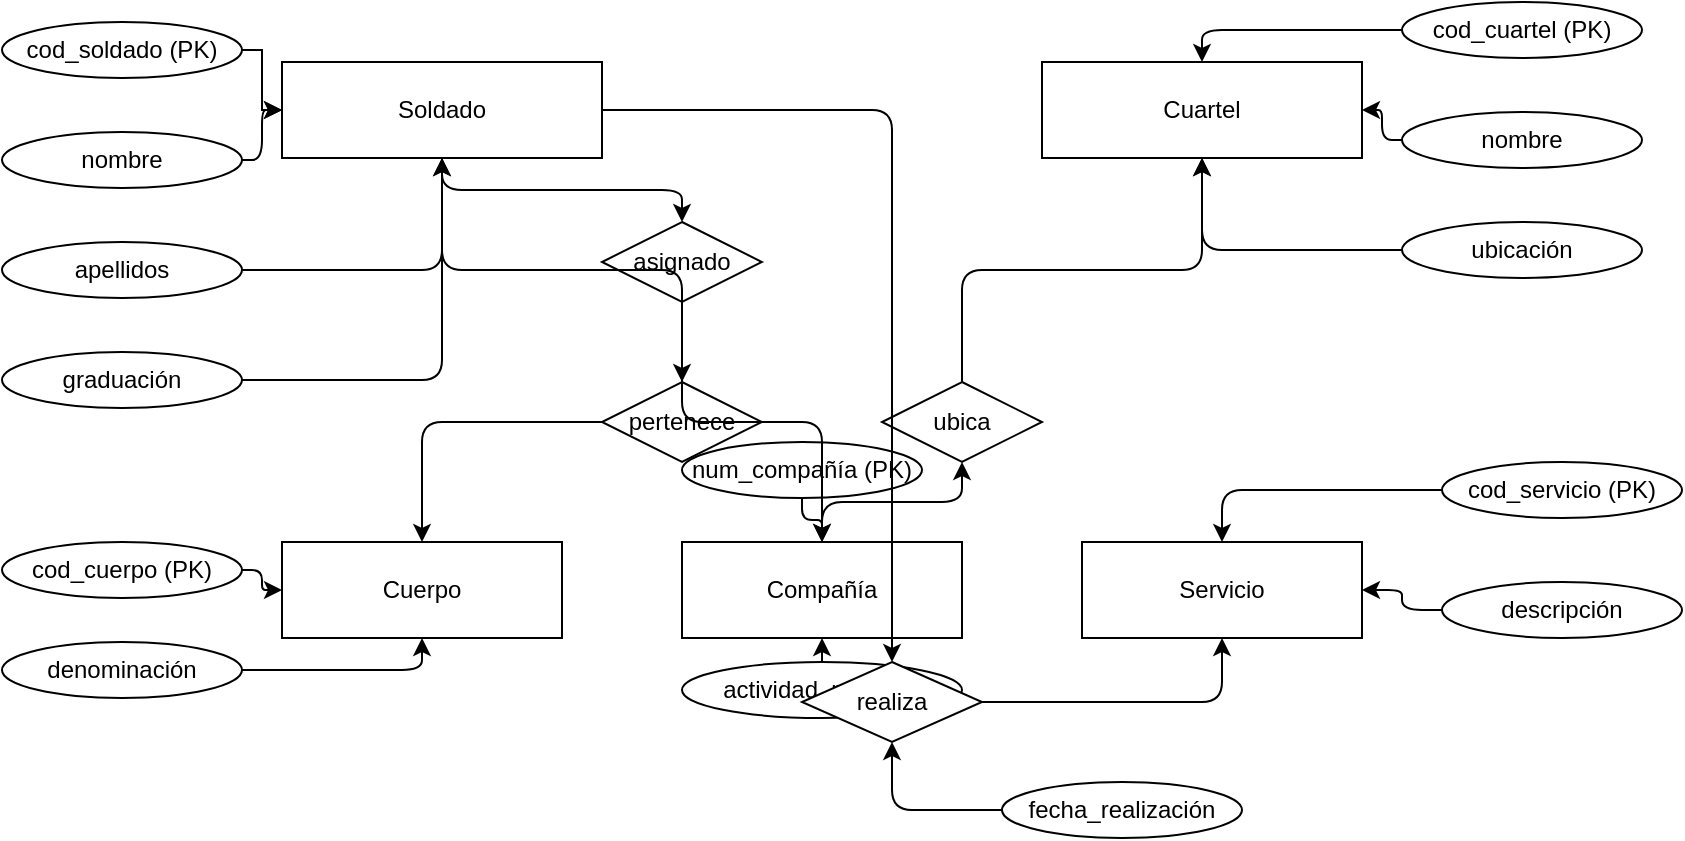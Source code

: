 <?xml version="1.0" encoding="UTF-8"?>
<mxfile>
  <diagram id="servicio_militar" name="Servicio Militar (Chen) - Con líneas">
    <mxGraphModel dx="1216" dy="768" grid="1" gridSize="10" guides="1" tooltips="1" connect="1" arrows="1" page="1" pageScale="1" pageWidth="1100" pageHeight="850">
      <root>
        <mxCell id="0"/>
        <mxCell id="1" parent="0"/>

        <!-- ENTIDAD: Soldado -->
        <mxCell id="e_soldado" value="Soldado" style="shape=rectangle;whiteSpace=wrap;html=1;strokeColor=#000000;" vertex="1" parent="1">
          <mxGeometry x="160" y="60" width="160" height="48" as="geometry"/>
        </mxCell>

        <!-- ATRIBUTOS de Soldado -->
        <mxCell id="a_cod_soldado" value="cod_soldado (PK)" style="shape=ellipse;whiteSpace=wrap;html=1;" vertex="1" parent="1">
          <mxGeometry x="20" y="40" width="120" height="28" as="geometry"/>
        </mxCell>
        <mxCell id="a_nombre" value="nombre" style="shape=ellipse;whiteSpace=wrap;html=1;" vertex="1" parent="1">
          <mxGeometry x="20" y="95" width="120" height="28" as="geometry"/>
        </mxCell>
        <mxCell id="a_apellidos" value="apellidos" style="shape=ellipse;whiteSpace=wrap;html=1;" vertex="1" parent="1">
          <mxGeometry x="20" y="150" width="120" height="28" as="geometry"/>
        </mxCell>
        <mxCell id="a_graduacion" value="graduación" style="shape=ellipse;whiteSpace=wrap;html=1;" vertex="1" parent="1">
          <mxGeometry x="20" y="205" width="120" height="28" as="geometry"/>
        </mxCell>

        <!-- ENTIDAD: Cuartel -->
        <mxCell id="e_cuartel" value="Cuartel" style="shape=rectangle;whiteSpace=wrap;html=1;strokeColor=#000000;" vertex="1" parent="1">
          <mxGeometry x="540" y="60" width="160" height="48" as="geometry"/>
        </mxCell>

        <!-- ATRIBUTOS de Cuartel -->
        <mxCell id="a_cod_cuartel" value="cod_cuartel (PK)" style="shape=ellipse;whiteSpace=wrap;html=1;" vertex="1" parent="1">
          <mxGeometry x="720" y="30" width="120" height="28" as="geometry"/>
        </mxCell>
        <mxCell id="a_nombre_cuartel" value="nombre" style="shape=ellipse;whiteSpace=wrap;html=1;" vertex="1" parent="1">
          <mxGeometry x="720" y="85" width="120" height="28" as="geometry"/>
        </mxCell>
        <mxCell id="a_ubicacion" value="ubicación" style="shape=ellipse;whiteSpace=wrap;html=1;" vertex="1" parent="1">
          <mxGeometry x="720" y="140" width="120" height="28" as="geometry"/>
        </mxCell>

        <!-- ENTIDAD: Cuerpo -->
        <mxCell id="e_cuerpo" value="Cuerpo" style="shape=rectangle;whiteSpace=wrap;html=1;strokeColor=#000000;" vertex="1" parent="1">
          <mxGeometry x="160" y="300" width="140" height="48" as="geometry"/>
        </mxCell>

        <!-- ATRIBUTOS de Cuerpo -->
        <mxCell id="a_cod_cuerpo" value="cod_cuerpo (PK)" style="shape=ellipse;whiteSpace=wrap;html=1;" vertex="1" parent="1">
          <mxGeometry x="20" y="300" width="120" height="28" as="geometry"/>
        </mxCell>
        <mxCell id="a_denominacion" value="denominación" style="shape=ellipse;whiteSpace=wrap;html=1;" vertex="1" parent="1">
          <mxGeometry x="20" y="350" width="120" height="28" as="geometry"/>
        </mxCell>

        <!-- ENTIDAD: Compañía -->
        <mxCell id="e_compania" value="Compañía" style="shape=rectangle;whiteSpace=wrap;html=1;strokeColor=#000000;" vertex="1" parent="1">
          <mxGeometry x="360" y="300" width="140" height="48" as="geometry"/>
        </mxCell>

        <!-- ATRIBUTOS de Compañía -->
        <mxCell id="a_num_compania" value="num_compañía (PK)" style="shape=ellipse;whiteSpace=wrap;html=1;" vertex="1" parent="1">
          <mxGeometry x="360" y="250" width="120" height="28" as="geometry"/>
        </mxCell>
        <mxCell id="a_actividad" value="actividad_principal" style="shape=ellipse;whiteSpace=wrap;html=1;" vertex="1" parent="1">
          <mxGeometry x="360" y="360" width="140" height="28" as="geometry"/>
        </mxCell>

        <!-- ENTIDAD: Servicio -->
        <mxCell id="e_servicio" value="Servicio" style="shape=rectangle;whiteSpace=wrap;html=1;strokeColor=#000000;" vertex="1" parent="1">
          <mxGeometry x="560" y="300" width="140" height="48" as="geometry"/>
        </mxCell>

        <!-- ATRIBUTOS de Servicio -->
        <mxCell id="a_cod_servicio" value="cod_servicio (PK)" style="shape=ellipse;whiteSpace=wrap;html=1;" vertex="1" parent="1">
          <mxGeometry x="740" y="260" width="120" height="28" as="geometry"/>
        </mxCell>
        <mxCell id="a_descripcion" value="descripción" style="shape=ellipse;whiteSpace=wrap;html=1;" vertex="1" parent="1">
          <mxGeometry x="740" y="320" width="120" height="28" as="geometry"/>
        </mxCell>

        <!-- RELACIONES (rombos) -->
        <mxCell id="r_pertenece" value="pertenece" style="shape=rhombus;whiteSpace=wrap;html=1;strokeColor=#000000;" vertex="1" parent="1">
          <mxGeometry x="320" y="220" width="80" height="40" as="geometry"/>
        </mxCell>

        <mxCell id="r_asignado" value="asignado" style="shape=rhombus;whiteSpace=wrap;html=1;strokeColor=#000000;" vertex="1" parent="1">
          <mxGeometry x="320" y="140" width="80" height="40" as="geometry"/>
        </mxCell>

        <mxCell id="r_ubica" value="ubica" style="shape=rhombus;whiteSpace=wrap;html=1;strokeColor=#000000;" vertex="1" parent="1">
          <mxGeometry x="460" y="220" width="80" height="40" as="geometry"/>
        </mxCell>

        <mxCell id="r_realiza" value="realiza" style="shape=rhombus;whiteSpace=wrap;html=1;strokeColor=#000000;" vertex="1" parent="1">
          <mxGeometry x="420" y="360" width="90" height="40" as="geometry"/>
        </mxCell>

        <!-- ATRIBUTO de la relación realiza (fecha) -->
        <mxCell id="a_fecha_realizacion" value="fecha_realización" style="shape=ellipse;whiteSpace=wrap;html=1;" vertex="1" parent="1">
          <mxGeometry x="520" y="420" width="120" height="28" as="geometry"/>
        </mxCell>

        <!-- ============ EDGES atributos -> entidad ============ -->
        <mxCell id="edge_a_cod_soldado" edge="1" source="a_cod_soldado" target="e_soldado" parent="1" style="edgeStyle=orthogonalEdgeStyle;rounded=0;html=1;">
          <mxGeometry relative="1" as="geometry"/>
        </mxCell>
        <mxCell id="edge_a_nombre" edge="1" source="a_nombre" target="e_soldado" parent="1" style="edgeStyle=orthogonalEdgeStyle;html=1;">
          <mxGeometry relative="1" as="geometry"/>
        </mxCell>
        <mxCell id="edge_a_apellidos" edge="1" source="a_apellidos" target="e_soldado" parent="1" style="edgeStyle=orthogonalEdgeStyle;html=1;">
          <mxGeometry relative="1" as="geometry"/>
        </mxCell>
        <mxCell id="edge_a_graduacion" edge="1" source="a_graduacion" target="e_soldado" parent="1" style="edgeStyle=orthogonalEdgeStyle;html=1;">
          <mxGeometry relative="1" as="geometry"/>
        </mxCell>

        <mxCell id="edge_a_cod_cuartel" edge="1" source="a_cod_cuartel" target="e_cuartel" parent="1" style="edgeStyle=orthogonalEdgeStyle;html=1;">
          <mxGeometry relative="1" as="geometry"/>
        </mxCell>
        <mxCell id="edge_a_nombre_cuartel" edge="1" source="a_nombre_cuartel" target="e_cuartel" parent="1" style="edgeStyle=orthogonalEdgeStyle;html=1;">
          <mxGeometry relative="1" as="geometry"/>
        </mxCell>
        <mxCell id="edge_a_ubicacion" edge="1" source="a_ubicacion" target="e_cuartel" parent="1" style="edgeStyle=orthogonalEdgeStyle;html=1;">
          <mxGeometry relative="1" as="geometry"/>
        </mxCell>

        <mxCell id="edge_a_cod_cuerpo" edge="1" source="a_cod_cuerpo" target="e_cuerpo" parent="1" style="edgeStyle=orthogonalEdgeStyle;html=1;">
          <mxGeometry relative="1" as="geometry"/>
        </mxCell>
        <mxCell id="edge_a_denominacion" edge="1" source="a_denominacion" target="e_cuerpo" parent="1" style="edgeStyle=orthogonalEdgeStyle;html=1;">
          <mxGeometry relative="1" as="geometry"/>
        </mxCell>

        <mxCell id="edge_a_num_compania" edge="1" source="a_num_compania" target="e_compania" parent="1" style="edgeStyle=orthogonalEdgeStyle;html=1;">
          <mxGeometry relative="1" as="geometry"/>
        </mxCell>
        <mxCell id="edge_a_actividad" edge="1" source="a_actividad" target="e_compania" parent="1" style="edgeStyle=orthogonalEdgeStyle;html=1;">
          <mxGeometry relative="1" as="geometry"/>
        </mxCell>

        <mxCell id="edge_a_cod_servicio" edge="1" source="a_cod_servicio" target="e_servicio" parent="1" style="edgeStyle=orthogonalEdgeStyle;html=1;">
          <mxGeometry relative="1" as="geometry"/>
        </mxCell>
        <mxCell id="edge_a_descripcion" edge="1" source="a_descripcion" target="e_servicio" parent="1" style="edgeStyle=orthogonalEdgeStyle;html=1;">
          <mxGeometry relative="1" as="geometry"/>
        </mxCell>

        <!-- ============ EDGES entidades <-> relaciones ============ -->
        <!-- Soldado - pertenece - Cuerpo -->
        <mxCell id="edge_soldado_pertenece" edge="1" source="e_soldado" target="r_pertenece" parent="1" style="edgeStyle=orthogonalEdgeStyle;html=1;">
          <mxGeometry relative="1" as="geometry"/>
        </mxCell>
        <mxCell id="edge_pertenece_cuerpo" edge="1" source="r_pertenece" target="e_cuerpo" parent="1" style="edgeStyle=orthogonalEdgeStyle;html=1;">
          <mxGeometry relative="1" as="geometry"/>
        </mxCell>

        <!-- Soldado - asignado - Compañía -->
        <mxCell id="edge_soldado_asignado" edge="1" source="e_soldado" target="r_asignado" parent="1" style="edgeStyle=orthogonalEdgeStyle;html=1;">
          <mxGeometry relative="1" as="geometry"/>
        </mxCell>
        <mxCell id="edge_asignado_compania" edge="1" source="r_asignado" target="e_compania" parent="1" style="edgeStyle=orthogonalEdgeStyle;html=1;">
          <mxGeometry relative="1" as="geometry"/>
        </mxCell>

        <!-- Compañía - ubica - Cuartel -->
        <mxCell id="edge_compania_ubica" edge="1" source="e_compania" target="r_ubica" parent="1" style="edgeStyle=orthogonalEdgeStyle;html=1;">
          <mxGeometry relative="1" as="geometry"/>
        </mxCell>
        <mxCell id="edge_ubica_cuartel" edge="1" source="r_ubica" target="e_cuartel" parent="1" style="edgeStyle=orthogonalEdgeStyle;html=1;">
          <mxGeometry relative="1" as="geometry"/>
        </mxCell>

        <!-- Soldado - realiza - Servicio (con atributo fecha) -->
        <mxCell id="edge_soldado_realiza" edge="1" source="e_soldado" target="r_realiza" parent="1" style="edgeStyle=orthogonalEdgeStyle;html=1;">
          <mxGeometry relative="1" as="geometry"/>
        </mxCell>
        <mxCell id="edge_realiza_servicio" edge="1" source="r_realiza" target="e_servicio" parent="1" style="edgeStyle=orthogonalEdgeStyle;html=1;">
          <mxGeometry relative="1" as="geometry"/>
        </mxCell>

        <!-- Atributo fecha -> relación realiza -->
        <mxCell id="edge_fecha_realizacion" edge="1" source="a_fecha_realizacion" target="r_realiza" parent="1" style="edgeStyle=orthogonalEdgeStyle;html=1;">
          <mxGeometry relative="1" as="geometry"/>
        </mxCell>

      </root>
    </mxGraphModel>
  </diagram>
</mxfile>
